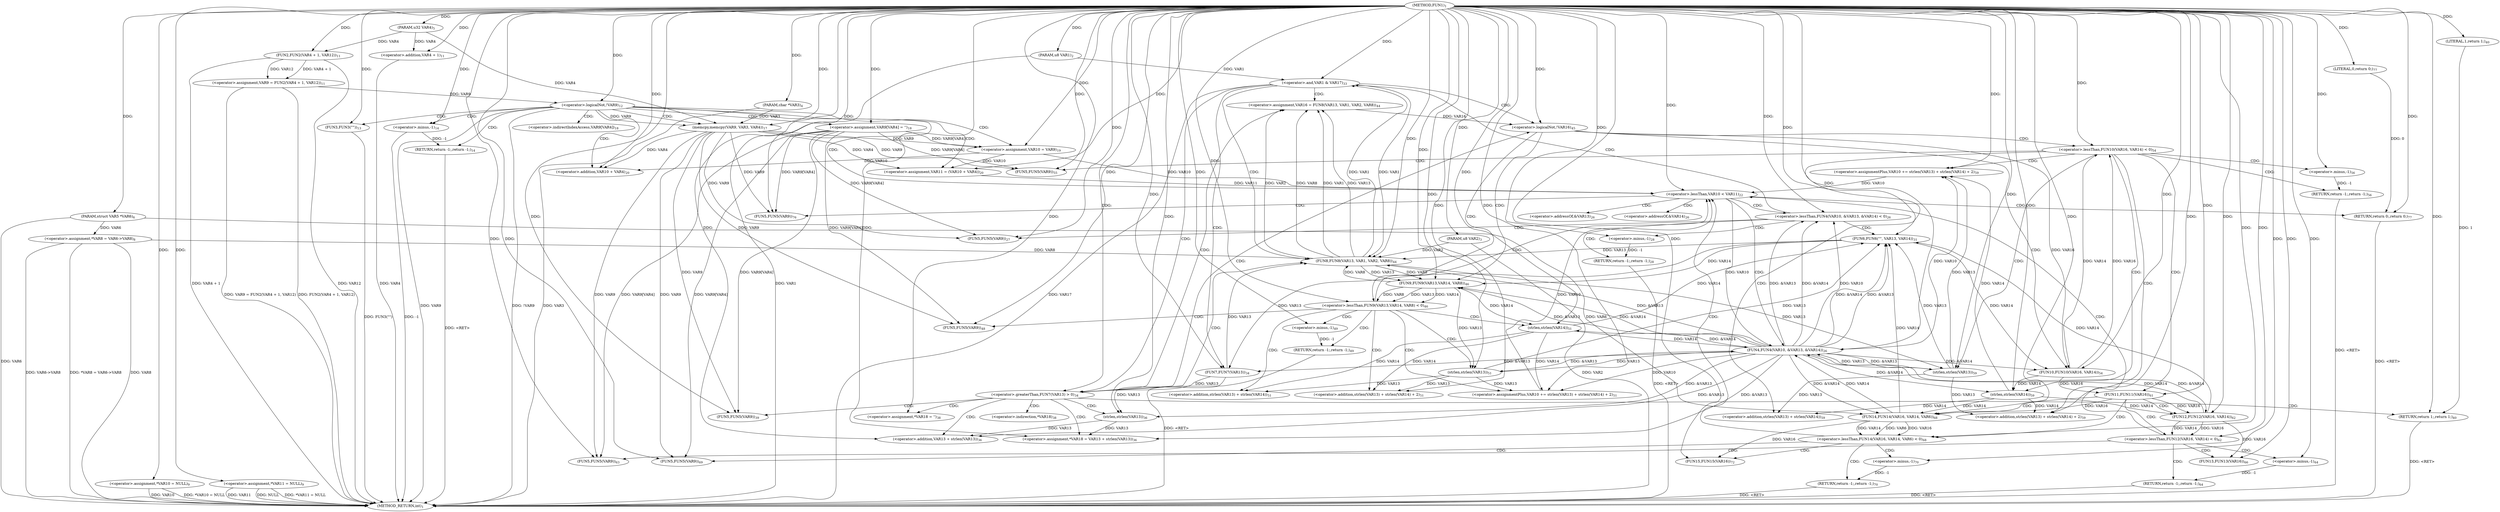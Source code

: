digraph "FUN1" {  
"8" [label = <(METHOD,FUN1)<SUB>1</SUB>> ]
"210" [label = <(METHOD_RETURN,int)<SUB>1</SUB>> ]
"9" [label = <(PARAM,u8 VAR1)<SUB>2</SUB>> ]
"10" [label = <(PARAM,u8 VAR2)<SUB>3</SUB>> ]
"11" [label = <(PARAM,char *VAR3)<SUB>4</SUB>> ]
"12" [label = <(PARAM,u32 VAR4)<SUB>5</SUB>> ]
"13" [label = <(PARAM,struct VAR5 *VAR6)<SUB>6</SUB>> ]
"16" [label = <(&lt;operator&gt;.assignment,*VAR8 = VAR6-&gt;VAR8)<SUB>8</SUB>> ]
"24" [label = <(&lt;operator&gt;.assignment,*VAR10 = NULL)<SUB>9</SUB>> ]
"27" [label = <(&lt;operator&gt;.assignment,*VAR11 = NULL)<SUB>9</SUB>> ]
"30" [label = <(&lt;operator&gt;.assignment,VAR9 = FUN2(VAR4 + 1, VAR12))<SUB>11</SUB>> ]
"46" [label = <(memcpy,memcpy(VAR9, VAR3, VAR4))<SUB>17</SUB>> ]
"50" [label = <(&lt;operator&gt;.assignment,VAR9[VAR4] = '')<SUB>18</SUB>> ]
"55" [label = <(&lt;operator&gt;.assignment,VAR10 = VAR9)<SUB>19</SUB>> ]
"58" [label = <(&lt;operator&gt;.assignment,VAR11 = (VAR10 + VAR4))<SUB>20</SUB>> ]
"206" [label = <(FUN5,FUN5(VAR9))<SUB>76</SUB>> ]
"208" [label = <(RETURN,return 0;,return 0;)<SUB>77</SUB>> ]
"38" [label = <(&lt;operator&gt;.logicalNot,!VAR9)<SUB>12</SUB>> ]
"64" [label = <(&lt;operator&gt;.lessThan,VAR10 &lt; VAR11)<SUB>22</SUB>> ]
"209" [label = <(LITERAL,0,return 0;)<SUB>77</SUB>> ]
"32" [label = <(FUN2,FUN2(VAR4 + 1, VAR12))<SUB>11</SUB>> ]
"41" [label = <(FUN3,FUN3(&quot;&quot;))<SUB>13</SUB>> ]
"43" [label = <(RETURN,return -1;,return -1;)<SUB>14</SUB>> ]
"60" [label = <(&lt;operator&gt;.addition,VAR10 + VAR4)<SUB>20</SUB>> ]
"86" [label = <(FUN6,FUN6(&quot;&quot;, VAR13, VAR14))<SUB>31</SUB>> ]
"116" [label = <(&lt;operator&gt;.assignment,VAR16 = FUN8(VAR13, VAR1, VAR2, VAR8))<SUB>44</SUB>> ]
"162" [label = <(&lt;operator&gt;.assignmentPlus,VAR10 += strlen(VAR13) + strlen(VAR14) + 2)<SUB>59</SUB>> ]
"33" [label = <(&lt;operator&gt;.addition,VAR4 + 1)<SUB>11</SUB>> ]
"44" [label = <(&lt;operator&gt;.minus,-1)<SUB>14</SUB>> ]
"72" [label = <(&lt;operator&gt;.lessThan,FUN4(VAR10, &amp;VAR13, &amp;VAR14) &lt; 0)<SUB>26</SUB>> ]
"91" [label = <(&lt;operator&gt;.and,VAR1 &amp; VAR17)<SUB>33</SUB>> ]
"124" [label = <(&lt;operator&gt;.logicalNot,!VAR16)<SUB>45</SUB>> ]
"151" [label = <(&lt;operator&gt;.lessThan,FUN10(VAR16, VAR14) &lt; 0)<SUB>54</SUB>> ]
"172" [label = <(FUN11,FUN11(VAR16))<SUB>61</SUB>> ]
"81" [label = <(FUN5,FUN5(VAR9))<SUB>27</SUB>> ]
"83" [label = <(RETURN,return -1;,return -1;)<SUB>28</SUB>> ]
"118" [label = <(FUN8,FUN8(VAR13, VAR1, VAR2, VAR8))<SUB>44</SUB>> ]
"140" [label = <(&lt;operator&gt;.assignmentPlus,VAR10 += strlen(VAR13) + strlen(VAR14) + 2)<SUB>51</SUB>> ]
"157" [label = <(FUN5,FUN5(VAR9))<SUB>55</SUB>> ]
"159" [label = <(RETURN,return -1;,return -1;)<SUB>56</SUB>> ]
"164" [label = <(&lt;operator&gt;.addition,strlen(VAR13) + strlen(VAR14) + 2)<SUB>59</SUB>> ]
"187" [label = <(FUN13,FUN13(VAR16))<SUB>66</SUB>> ]
"73" [label = <(FUN4,FUN4(VAR10, &amp;VAR13, &amp;VAR14))<SUB>26</SUB>> ]
"84" [label = <(&lt;operator&gt;.minus,-1)<SUB>28</SUB>> ]
"96" [label = <(&lt;operator&gt;.greaterThan,FUN7(VAR13) &gt; 0)<SUB>34</SUB>> ]
"128" [label = <(&lt;operator&gt;.lessThan,FUN9(VAR13,
					VAR14, VAR8) &lt; 0)<SUB>46</SUB>> ]
"152" [label = <(FUN10,FUN10(VAR16, VAR14))<SUB>54</SUB>> ]
"160" [label = <(&lt;operator&gt;.minus,-1)<SUB>56</SUB>> ]
"165" [label = <(&lt;operator&gt;.addition,strlen(VAR13) + strlen(VAR14))<SUB>59</SUB>> ]
"176" [label = <(&lt;operator&gt;.lessThan,FUN12(VAR16, VAR14) &lt; 0)<SUB>62</SUB>> ]
"204" [label = <(FUN15,FUN15(VAR16))<SUB>72</SUB>> ]
"102" [label = <(&lt;operator&gt;.assignment,*VAR18 = VAR13 + strlen(VAR13))<SUB>36</SUB>> ]
"108" [label = <(&lt;operator&gt;.assignment,*VAR18 = '')<SUB>38</SUB>> ]
"112" [label = <(FUN5,FUN5(VAR9))<SUB>39</SUB>> ]
"114" [label = <(RETURN,return 1;,return 1;)<SUB>40</SUB>> ]
"135" [label = <(FUN5,FUN5(VAR9))<SUB>48</SUB>> ]
"137" [label = <(RETURN,return -1;,return -1;)<SUB>49</SUB>> ]
"142" [label = <(&lt;operator&gt;.addition,strlen(VAR13) + strlen(VAR14) + 2)<SUB>51</SUB>> ]
"166" [label = <(strlen,strlen(VAR13))<SUB>59</SUB>> ]
"168" [label = <(strlen,strlen(VAR14))<SUB>59</SUB>> ]
"182" [label = <(FUN5,FUN5(VAR9))<SUB>63</SUB>> ]
"184" [label = <(RETURN,return -1;,return -1;)<SUB>64</SUB>> ]
"192" [label = <(&lt;operator&gt;.lessThan,FUN14(VAR16, VAR14, VAR6) &lt; 0)<SUB>68</SUB>> ]
"97" [label = <(FUN7,FUN7(VAR13))<SUB>34</SUB>> ]
"115" [label = <(LITERAL,1,return 1;)<SUB>40</SUB>> ]
"129" [label = <(FUN9,FUN9(VAR13,
					VAR14, VAR8))<SUB>46</SUB>> ]
"138" [label = <(&lt;operator&gt;.minus,-1)<SUB>49</SUB>> ]
"143" [label = <(&lt;operator&gt;.addition,strlen(VAR13) + strlen(VAR14))<SUB>51</SUB>> ]
"177" [label = <(FUN12,FUN12(VAR16, VAR14))<SUB>62</SUB>> ]
"185" [label = <(&lt;operator&gt;.minus,-1)<SUB>64</SUB>> ]
"199" [label = <(FUN5,FUN5(VAR9))<SUB>69</SUB>> ]
"201" [label = <(RETURN,return -1;,return -1;)<SUB>70</SUB>> ]
"104" [label = <(&lt;operator&gt;.addition,VAR13 + strlen(VAR13))<SUB>36</SUB>> ]
"144" [label = <(strlen,strlen(VAR13))<SUB>51</SUB>> ]
"146" [label = <(strlen,strlen(VAR14))<SUB>51</SUB>> ]
"193" [label = <(FUN14,FUN14(VAR16, VAR14, VAR6))<SUB>68</SUB>> ]
"202" [label = <(&lt;operator&gt;.minus,-1)<SUB>70</SUB>> ]
"106" [label = <(strlen,strlen(VAR13))<SUB>36</SUB>> ]
"51" [label = <(&lt;operator&gt;.indirectIndexAccess,VAR9[VAR4])<SUB>18</SUB>> ]
"75" [label = <(&lt;operator&gt;.addressOf,&amp;VAR13)<SUB>26</SUB>> ]
"77" [label = <(&lt;operator&gt;.addressOf,&amp;VAR14)<SUB>26</SUB>> ]
"109" [label = <(&lt;operator&gt;.indirection,*VAR18)<SUB>38</SUB>> ]
  "137" -> "210"  [ label = "DDG: &lt;RET&gt;"] 
  "83" -> "210"  [ label = "DDG: &lt;RET&gt;"] 
  "208" -> "210"  [ label = "DDG: &lt;RET&gt;"] 
  "201" -> "210"  [ label = "DDG: &lt;RET&gt;"] 
  "184" -> "210"  [ label = "DDG: &lt;RET&gt;"] 
  "114" -> "210"  [ label = "DDG: &lt;RET&gt;"] 
  "159" -> "210"  [ label = "DDG: &lt;RET&gt;"] 
  "43" -> "210"  [ label = "DDG: &lt;RET&gt;"] 
  "9" -> "210"  [ label = "DDG: VAR1"] 
  "10" -> "210"  [ label = "DDG: VAR2"] 
  "11" -> "210"  [ label = "DDG: VAR3"] 
  "13" -> "210"  [ label = "DDG: VAR6"] 
  "16" -> "210"  [ label = "DDG: VAR8"] 
  "16" -> "210"  [ label = "DDG: VAR6-&gt;VAR8"] 
  "16" -> "210"  [ label = "DDG: *VAR8 = VAR6-&gt;VAR8"] 
  "24" -> "210"  [ label = "DDG: VAR10"] 
  "24" -> "210"  [ label = "DDG: *VAR10 = NULL"] 
  "27" -> "210"  [ label = "DDG: VAR11"] 
  "27" -> "210"  [ label = "DDG: NULL"] 
  "27" -> "210"  [ label = "DDG: *VAR11 = NULL"] 
  "33" -> "210"  [ label = "DDG: VAR4"] 
  "32" -> "210"  [ label = "DDG: VAR4 + 1"] 
  "30" -> "210"  [ label = "DDG: FUN2(VAR4 + 1, VAR12)"] 
  "30" -> "210"  [ label = "DDG: VAR9 = FUN2(VAR4 + 1, VAR12)"] 
  "38" -> "210"  [ label = "DDG: VAR9"] 
  "38" -> "210"  [ label = "DDG: !VAR9"] 
  "41" -> "210"  [ label = "DDG: FUN3(&quot;&quot;)"] 
  "44" -> "210"  [ label = "DDG: -1"] 
  "91" -> "210"  [ label = "DDG: VAR17"] 
  "32" -> "210"  [ label = "DDG: VAR12"] 
  "8" -> "9"  [ label = "DDG: "] 
  "8" -> "10"  [ label = "DDG: "] 
  "8" -> "11"  [ label = "DDG: "] 
  "8" -> "12"  [ label = "DDG: "] 
  "8" -> "13"  [ label = "DDG: "] 
  "13" -> "16"  [ label = "DDG: VAR6"] 
  "8" -> "24"  [ label = "DDG: "] 
  "8" -> "27"  [ label = "DDG: "] 
  "32" -> "30"  [ label = "DDG: VAR4 + 1"] 
  "32" -> "30"  [ label = "DDG: VAR12"] 
  "8" -> "50"  [ label = "DDG: "] 
  "46" -> "55"  [ label = "DDG: VAR9"] 
  "50" -> "55"  [ label = "DDG: VAR9[VAR4]"] 
  "8" -> "55"  [ label = "DDG: "] 
  "55" -> "58"  [ label = "DDG: VAR10"] 
  "8" -> "58"  [ label = "DDG: "] 
  "46" -> "58"  [ label = "DDG: VAR4"] 
  "209" -> "208"  [ label = "DDG: 0"] 
  "8" -> "208"  [ label = "DDG: "] 
  "38" -> "46"  [ label = "DDG: VAR9"] 
  "8" -> "46"  [ label = "DDG: "] 
  "11" -> "46"  [ label = "DDG: VAR3"] 
  "12" -> "46"  [ label = "DDG: VAR4"] 
  "50" -> "206"  [ label = "DDG: VAR9[VAR4]"] 
  "8" -> "206"  [ label = "DDG: "] 
  "46" -> "206"  [ label = "DDG: VAR9"] 
  "8" -> "209"  [ label = "DDG: "] 
  "12" -> "32"  [ label = "DDG: VAR4"] 
  "8" -> "32"  [ label = "DDG: "] 
  "30" -> "38"  [ label = "DDG: VAR9"] 
  "8" -> "38"  [ label = "DDG: "] 
  "44" -> "43"  [ label = "DDG: -1"] 
  "55" -> "60"  [ label = "DDG: VAR10"] 
  "8" -> "60"  [ label = "DDG: "] 
  "46" -> "60"  [ label = "DDG: VAR4"] 
  "162" -> "64"  [ label = "DDG: VAR10"] 
  "140" -> "64"  [ label = "DDG: VAR10"] 
  "8" -> "64"  [ label = "DDG: "] 
  "55" -> "64"  [ label = "DDG: VAR10"] 
  "58" -> "64"  [ label = "DDG: VAR11"] 
  "118" -> "116"  [ label = "DDG: VAR13"] 
  "118" -> "116"  [ label = "DDG: VAR1"] 
  "118" -> "116"  [ label = "DDG: VAR2"] 
  "118" -> "116"  [ label = "DDG: VAR8"] 
  "166" -> "162"  [ label = "DDG: VAR13"] 
  "168" -> "162"  [ label = "DDG: VAR14"] 
  "8" -> "162"  [ label = "DDG: "] 
  "12" -> "33"  [ label = "DDG: VAR4"] 
  "8" -> "33"  [ label = "DDG: "] 
  "8" -> "41"  [ label = "DDG: "] 
  "8" -> "86"  [ label = "DDG: "] 
  "73" -> "86"  [ label = "DDG: &amp;VAR13"] 
  "166" -> "86"  [ label = "DDG: VAR13"] 
  "144" -> "86"  [ label = "DDG: VAR13"] 
  "73" -> "86"  [ label = "DDG: &amp;VAR14"] 
  "193" -> "86"  [ label = "DDG: VAR14"] 
  "177" -> "86"  [ label = "DDG: VAR14"] 
  "146" -> "86"  [ label = "DDG: VAR14"] 
  "73" -> "162"  [ label = "DDG: VAR10"] 
  "8" -> "44"  [ label = "DDG: "] 
  "73" -> "72"  [ label = "DDG: VAR10"] 
  "73" -> "72"  [ label = "DDG: &amp;VAR13"] 
  "73" -> "72"  [ label = "DDG: &amp;VAR14"] 
  "8" -> "72"  [ label = "DDG: "] 
  "84" -> "83"  [ label = "DDG: -1"] 
  "9" -> "91"  [ label = "DDG: VAR1"] 
  "118" -> "91"  [ label = "DDG: VAR1"] 
  "8" -> "91"  [ label = "DDG: "] 
  "73" -> "118"  [ label = "DDG: &amp;VAR13"] 
  "86" -> "118"  [ label = "DDG: VAR13"] 
  "97" -> "118"  [ label = "DDG: VAR13"] 
  "8" -> "118"  [ label = "DDG: "] 
  "91" -> "118"  [ label = "DDG: VAR1"] 
  "10" -> "118"  [ label = "DDG: VAR2"] 
  "16" -> "118"  [ label = "DDG: VAR8"] 
  "129" -> "118"  [ label = "DDG: VAR8"] 
  "116" -> "124"  [ label = "DDG: VAR16"] 
  "8" -> "124"  [ label = "DDG: "] 
  "144" -> "140"  [ label = "DDG: VAR13"] 
  "146" -> "140"  [ label = "DDG: VAR14"] 
  "8" -> "140"  [ label = "DDG: "] 
  "152" -> "151"  [ label = "DDG: VAR16"] 
  "152" -> "151"  [ label = "DDG: VAR14"] 
  "8" -> "151"  [ label = "DDG: "] 
  "160" -> "159"  [ label = "DDG: -1"] 
  "166" -> "164"  [ label = "DDG: VAR13"] 
  "168" -> "164"  [ label = "DDG: VAR14"] 
  "8" -> "164"  [ label = "DDG: "] 
  "152" -> "172"  [ label = "DDG: VAR16"] 
  "8" -> "172"  [ label = "DDG: "] 
  "64" -> "73"  [ label = "DDG: VAR10"] 
  "8" -> "73"  [ label = "DDG: "] 
  "166" -> "73"  [ label = "DDG: VAR13"] 
  "144" -> "73"  [ label = "DDG: VAR13"] 
  "193" -> "73"  [ label = "DDG: VAR14"] 
  "177" -> "73"  [ label = "DDG: VAR14"] 
  "146" -> "73"  [ label = "DDG: VAR14"] 
  "50" -> "81"  [ label = "DDG: VAR9[VAR4]"] 
  "8" -> "81"  [ label = "DDG: "] 
  "46" -> "81"  [ label = "DDG: VAR9"] 
  "73" -> "140"  [ label = "DDG: VAR10"] 
  "124" -> "152"  [ label = "DDG: VAR16"] 
  "8" -> "152"  [ label = "DDG: "] 
  "73" -> "152"  [ label = "DDG: &amp;VAR14"] 
  "86" -> "152"  [ label = "DDG: VAR14"] 
  "50" -> "157"  [ label = "DDG: VAR9[VAR4]"] 
  "8" -> "157"  [ label = "DDG: "] 
  "46" -> "157"  [ label = "DDG: VAR9"] 
  "166" -> "165"  [ label = "DDG: VAR13"] 
  "168" -> "165"  [ label = "DDG: VAR14"] 
  "177" -> "187"  [ label = "DDG: VAR16"] 
  "8" -> "187"  [ label = "DDG: "] 
  "8" -> "84"  [ label = "DDG: "] 
  "97" -> "96"  [ label = "DDG: VAR13"] 
  "8" -> "96"  [ label = "DDG: "] 
  "73" -> "102"  [ label = "DDG: &amp;VAR13"] 
  "106" -> "102"  [ label = "DDG: VAR13"] 
  "8" -> "102"  [ label = "DDG: "] 
  "8" -> "108"  [ label = "DDG: "] 
  "115" -> "114"  [ label = "DDG: 1"] 
  "8" -> "114"  [ label = "DDG: "] 
  "129" -> "128"  [ label = "DDG: VAR13"] 
  "129" -> "128"  [ label = "DDG: VAR14"] 
  "129" -> "128"  [ label = "DDG: VAR8"] 
  "8" -> "128"  [ label = "DDG: "] 
  "138" -> "137"  [ label = "DDG: -1"] 
  "144" -> "142"  [ label = "DDG: VAR13"] 
  "146" -> "142"  [ label = "DDG: VAR14"] 
  "8" -> "142"  [ label = "DDG: "] 
  "8" -> "160"  [ label = "DDG: "] 
  "73" -> "166"  [ label = "DDG: &amp;VAR13"] 
  "118" -> "166"  [ label = "DDG: VAR13"] 
  "8" -> "166"  [ label = "DDG: "] 
  "73" -> "168"  [ label = "DDG: &amp;VAR14"] 
  "152" -> "168"  [ label = "DDG: VAR14"] 
  "8" -> "168"  [ label = "DDG: "] 
  "177" -> "176"  [ label = "DDG: VAR16"] 
  "177" -> "176"  [ label = "DDG: VAR14"] 
  "8" -> "176"  [ label = "DDG: "] 
  "185" -> "184"  [ label = "DDG: -1"] 
  "193" -> "204"  [ label = "DDG: VAR16"] 
  "8" -> "204"  [ label = "DDG: "] 
  "73" -> "97"  [ label = "DDG: &amp;VAR13"] 
  "86" -> "97"  [ label = "DDG: VAR13"] 
  "8" -> "97"  [ label = "DDG: "] 
  "50" -> "112"  [ label = "DDG: VAR9[VAR4]"] 
  "8" -> "112"  [ label = "DDG: "] 
  "46" -> "112"  [ label = "DDG: VAR9"] 
  "8" -> "115"  [ label = "DDG: "] 
  "73" -> "129"  [ label = "DDG: &amp;VAR13"] 
  "118" -> "129"  [ label = "DDG: VAR13"] 
  "8" -> "129"  [ label = "DDG: "] 
  "73" -> "129"  [ label = "DDG: &amp;VAR14"] 
  "86" -> "129"  [ label = "DDG: VAR14"] 
  "118" -> "129"  [ label = "DDG: VAR8"] 
  "50" -> "135"  [ label = "DDG: VAR9[VAR4]"] 
  "8" -> "135"  [ label = "DDG: "] 
  "46" -> "135"  [ label = "DDG: VAR9"] 
  "144" -> "143"  [ label = "DDG: VAR13"] 
  "146" -> "143"  [ label = "DDG: VAR14"] 
  "172" -> "177"  [ label = "DDG: VAR16"] 
  "8" -> "177"  [ label = "DDG: "] 
  "73" -> "177"  [ label = "DDG: &amp;VAR14"] 
  "168" -> "177"  [ label = "DDG: VAR14"] 
  "50" -> "182"  [ label = "DDG: VAR9[VAR4]"] 
  "8" -> "182"  [ label = "DDG: "] 
  "46" -> "182"  [ label = "DDG: VAR9"] 
  "193" -> "192"  [ label = "DDG: VAR16"] 
  "193" -> "192"  [ label = "DDG: VAR14"] 
  "193" -> "192"  [ label = "DDG: VAR6"] 
  "8" -> "192"  [ label = "DDG: "] 
  "202" -> "201"  [ label = "DDG: -1"] 
  "73" -> "104"  [ label = "DDG: &amp;VAR13"] 
  "106" -> "104"  [ label = "DDG: VAR13"] 
  "8" -> "104"  [ label = "DDG: "] 
  "8" -> "138"  [ label = "DDG: "] 
  "73" -> "144"  [ label = "DDG: &amp;VAR13"] 
  "129" -> "144"  [ label = "DDG: VAR13"] 
  "8" -> "144"  [ label = "DDG: "] 
  "73" -> "146"  [ label = "DDG: &amp;VAR14"] 
  "129" -> "146"  [ label = "DDG: VAR14"] 
  "8" -> "146"  [ label = "DDG: "] 
  "8" -> "185"  [ label = "DDG: "] 
  "172" -> "193"  [ label = "DDG: VAR16"] 
  "8" -> "193"  [ label = "DDG: "] 
  "73" -> "193"  [ label = "DDG: &amp;VAR14"] 
  "168" -> "193"  [ label = "DDG: VAR14"] 
  "13" -> "193"  [ label = "DDG: VAR6"] 
  "50" -> "199"  [ label = "DDG: VAR9[VAR4]"] 
  "8" -> "199"  [ label = "DDG: "] 
  "46" -> "199"  [ label = "DDG: VAR9"] 
  "73" -> "106"  [ label = "DDG: &amp;VAR13"] 
  "97" -> "106"  [ label = "DDG: VAR13"] 
  "8" -> "106"  [ label = "DDG: "] 
  "8" -> "202"  [ label = "DDG: "] 
  "38" -> "60"  [ label = "CDG: "] 
  "38" -> "64"  [ label = "CDG: "] 
  "38" -> "51"  [ label = "CDG: "] 
  "38" -> "50"  [ label = "CDG: "] 
  "38" -> "44"  [ label = "CDG: "] 
  "38" -> "43"  [ label = "CDG: "] 
  "38" -> "58"  [ label = "CDG: "] 
  "38" -> "46"  [ label = "CDG: "] 
  "38" -> "41"  [ label = "CDG: "] 
  "38" -> "55"  [ label = "CDG: "] 
  "64" -> "73"  [ label = "CDG: "] 
  "64" -> "77"  [ label = "CDG: "] 
  "64" -> "75"  [ label = "CDG: "] 
  "64" -> "206"  [ label = "CDG: "] 
  "64" -> "208"  [ label = "CDG: "] 
  "64" -> "72"  [ label = "CDG: "] 
  "72" -> "81"  [ label = "CDG: "] 
  "72" -> "84"  [ label = "CDG: "] 
  "72" -> "91"  [ label = "CDG: "] 
  "72" -> "86"  [ label = "CDG: "] 
  "72" -> "83"  [ label = "CDG: "] 
  "91" -> "96"  [ label = "CDG: "] 
  "91" -> "97"  [ label = "CDG: "] 
  "91" -> "118"  [ label = "CDG: "] 
  "91" -> "116"  [ label = "CDG: "] 
  "91" -> "124"  [ label = "CDG: "] 
  "124" -> "128"  [ label = "CDG: "] 
  "124" -> "151"  [ label = "CDG: "] 
  "124" -> "129"  [ label = "CDG: "] 
  "124" -> "152"  [ label = "CDG: "] 
  "151" -> "162"  [ label = "CDG: "] 
  "151" -> "168"  [ label = "CDG: "] 
  "151" -> "164"  [ label = "CDG: "] 
  "151" -> "160"  [ label = "CDG: "] 
  "151" -> "166"  [ label = "CDG: "] 
  "151" -> "157"  [ label = "CDG: "] 
  "151" -> "159"  [ label = "CDG: "] 
  "151" -> "165"  [ label = "CDG: "] 
  "151" -> "172"  [ label = "CDG: "] 
  "172" -> "192"  [ label = "CDG: "] 
  "172" -> "193"  [ label = "CDG: "] 
  "172" -> "176"  [ label = "CDG: "] 
  "172" -> "177"  [ label = "CDG: "] 
  "96" -> "102"  [ label = "CDG: "] 
  "96" -> "114"  [ label = "CDG: "] 
  "96" -> "104"  [ label = "CDG: "] 
  "96" -> "112"  [ label = "CDG: "] 
  "96" -> "118"  [ label = "CDG: "] 
  "96" -> "108"  [ label = "CDG: "] 
  "96" -> "116"  [ label = "CDG: "] 
  "96" -> "106"  [ label = "CDG: "] 
  "96" -> "124"  [ label = "CDG: "] 
  "96" -> "109"  [ label = "CDG: "] 
  "128" -> "64"  [ label = "CDG: "] 
  "128" -> "146"  [ label = "CDG: "] 
  "128" -> "144"  [ label = "CDG: "] 
  "128" -> "138"  [ label = "CDG: "] 
  "128" -> "137"  [ label = "CDG: "] 
  "128" -> "142"  [ label = "CDG: "] 
  "128" -> "140"  [ label = "CDG: "] 
  "128" -> "143"  [ label = "CDG: "] 
  "128" -> "135"  [ label = "CDG: "] 
  "176" -> "64"  [ label = "CDG: "] 
  "176" -> "185"  [ label = "CDG: "] 
  "176" -> "187"  [ label = "CDG: "] 
  "176" -> "184"  [ label = "CDG: "] 
  "176" -> "182"  [ label = "CDG: "] 
  "192" -> "64"  [ label = "CDG: "] 
  "192" -> "204"  [ label = "CDG: "] 
  "192" -> "202"  [ label = "CDG: "] 
  "192" -> "201"  [ label = "CDG: "] 
  "192" -> "199"  [ label = "CDG: "] 
}
